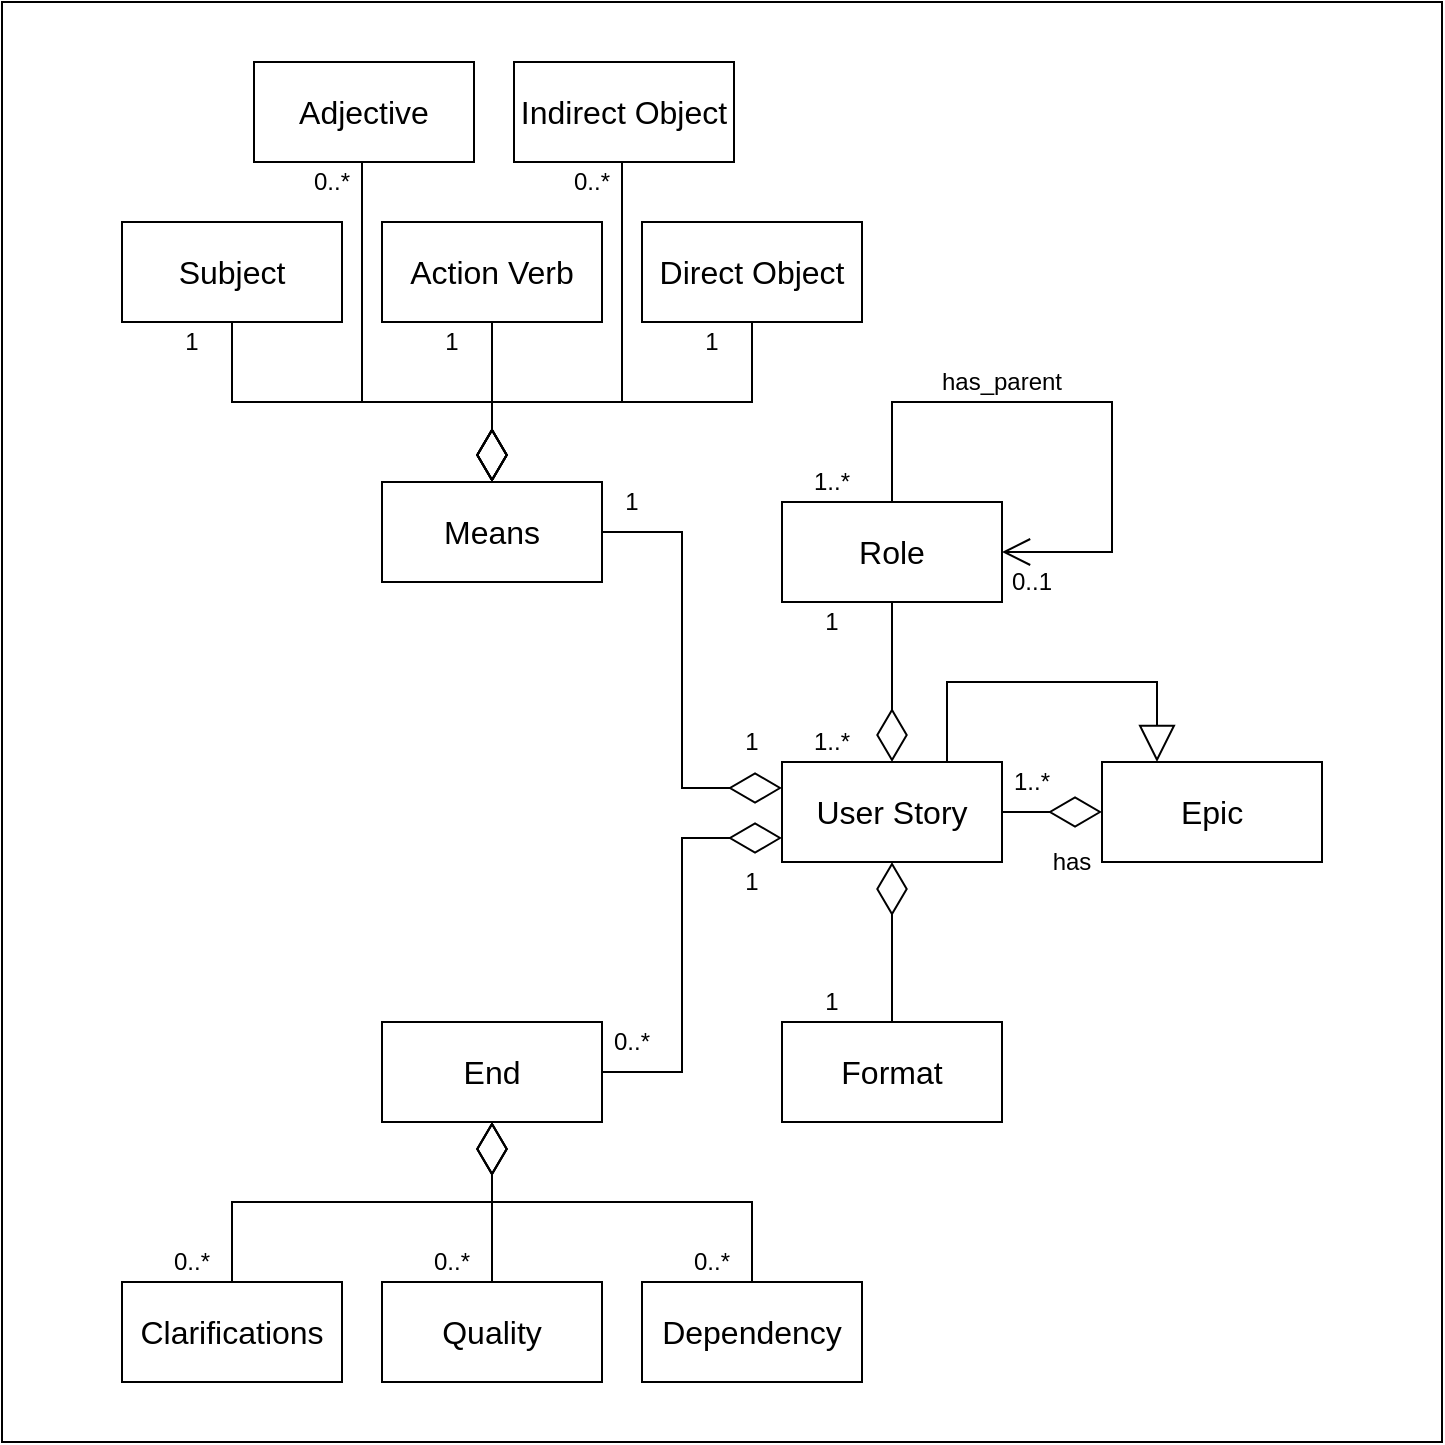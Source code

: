 <mxfile version="24.7.5">
  <diagram name="Page-1" id="-Fo1dlbDo1N7WB0hH_k0">
    <mxGraphModel dx="1500" dy="1304" grid="1" gridSize="10" guides="1" tooltips="1" connect="1" arrows="1" fold="1" page="0" pageScale="1" pageWidth="827" pageHeight="1169" math="0" shadow="0">
      <root>
        <mxCell id="0" />
        <mxCell id="1" parent="0" />
        <mxCell id="_gTd3aFsyiuUEONuVbtE-67" value="" style="whiteSpace=wrap;html=1;aspect=fixed;fontColor=default;fillColor=none;" vertex="1" parent="1">
          <mxGeometry x="210" y="-80" width="720" height="720" as="geometry" />
        </mxCell>
        <mxCell id="_gTd3aFsyiuUEONuVbtE-1" value="Adjective" style="html=1;whiteSpace=wrap;fontSize=16;" vertex="1" parent="1">
          <mxGeometry x="336" y="-50" width="110" height="50" as="geometry" />
        </mxCell>
        <mxCell id="_gTd3aFsyiuUEONuVbtE-2" value="Subject" style="html=1;whiteSpace=wrap;fontSize=16;" vertex="1" parent="1">
          <mxGeometry x="270" y="30" width="110" height="50" as="geometry" />
        </mxCell>
        <mxCell id="_gTd3aFsyiuUEONuVbtE-3" value="Action Verb" style="html=1;whiteSpace=wrap;fontSize=16;" vertex="1" parent="1">
          <mxGeometry x="400" y="30" width="110" height="50" as="geometry" />
        </mxCell>
        <mxCell id="_gTd3aFsyiuUEONuVbtE-4" value="Indirect Object" style="html=1;whiteSpace=wrap;fontSize=16;" vertex="1" parent="1">
          <mxGeometry x="466" y="-50" width="110" height="50" as="geometry" />
        </mxCell>
        <mxCell id="_gTd3aFsyiuUEONuVbtE-5" value="Direct Object" style="html=1;whiteSpace=wrap;fontSize=16;" vertex="1" parent="1">
          <mxGeometry x="530" y="30" width="110" height="50" as="geometry" />
        </mxCell>
        <mxCell id="_gTd3aFsyiuUEONuVbtE-6" value="Means" style="html=1;whiteSpace=wrap;fontSize=16;" vertex="1" parent="1">
          <mxGeometry x="400" y="160" width="110" height="50" as="geometry" />
        </mxCell>
        <mxCell id="_gTd3aFsyiuUEONuVbtE-12" value="User Story" style="html=1;whiteSpace=wrap;fontSize=16;" vertex="1" parent="1">
          <mxGeometry x="600" y="300" width="110" height="50" as="geometry" />
        </mxCell>
        <mxCell id="_gTd3aFsyiuUEONuVbtE-14" value="" style="endArrow=diamondThin;endFill=0;endSize=24;html=1;rounded=0;edgeStyle=orthogonalEdgeStyle;exitX=1;exitY=0.5;exitDx=0;exitDy=0;entryX=0;entryY=0.25;entryDx=0;entryDy=0;" edge="1" parent="1" source="_gTd3aFsyiuUEONuVbtE-6" target="_gTd3aFsyiuUEONuVbtE-12">
          <mxGeometry width="160" relative="1" as="geometry">
            <mxPoint x="480" y="330" as="sourcePoint" />
            <mxPoint x="390" y="205" as="targetPoint" />
            <Array as="points">
              <mxPoint x="550" y="185" />
              <mxPoint x="550" y="313" />
              <mxPoint x="600" y="313" />
            </Array>
          </mxGeometry>
        </mxCell>
        <mxCell id="_gTd3aFsyiuUEONuVbtE-15" value="Epic" style="html=1;whiteSpace=wrap;fontSize=16;" vertex="1" parent="1">
          <mxGeometry x="760" y="300" width="110" height="50" as="geometry" />
        </mxCell>
        <mxCell id="_gTd3aFsyiuUEONuVbtE-16" value="" style="endArrow=diamondThin;endFill=0;endSize=24;html=1;rounded=0;entryX=0;entryY=0.5;entryDx=0;entryDy=0;edgeStyle=orthogonalEdgeStyle;exitX=1;exitY=0.5;exitDx=0;exitDy=0;" edge="1" parent="1" source="_gTd3aFsyiuUEONuVbtE-12" target="_gTd3aFsyiuUEONuVbtE-15">
          <mxGeometry width="160" relative="1" as="geometry">
            <mxPoint x="720" y="440" as="sourcePoint" />
            <mxPoint x="430" y="355" as="targetPoint" />
          </mxGeometry>
        </mxCell>
        <mxCell id="_gTd3aFsyiuUEONuVbtE-17" value="Role" style="html=1;whiteSpace=wrap;fontSize=16;" vertex="1" parent="1">
          <mxGeometry x="600" y="170" width="110" height="50" as="geometry" />
        </mxCell>
        <mxCell id="_gTd3aFsyiuUEONuVbtE-18" value="Format" style="html=1;whiteSpace=wrap;fontSize=16;" vertex="1" parent="1">
          <mxGeometry x="600" y="430" width="110" height="50" as="geometry" />
        </mxCell>
        <mxCell id="_gTd3aFsyiuUEONuVbtE-19" value="" style="endArrow=diamondThin;endFill=0;endSize=24;html=1;rounded=0;edgeStyle=orthogonalEdgeStyle;exitX=0.5;exitY=1;exitDx=0;exitDy=0;entryX=0.5;entryY=0;entryDx=0;entryDy=0;" edge="1" parent="1" source="_gTd3aFsyiuUEONuVbtE-17" target="_gTd3aFsyiuUEONuVbtE-12">
          <mxGeometry width="160" relative="1" as="geometry">
            <mxPoint x="520" y="335" as="sourcePoint" />
            <mxPoint x="610" y="335" as="targetPoint" />
          </mxGeometry>
        </mxCell>
        <mxCell id="_gTd3aFsyiuUEONuVbtE-20" value="" style="endArrow=diamondThin;endFill=0;endSize=24;html=1;rounded=0;edgeStyle=orthogonalEdgeStyle;exitX=0.5;exitY=0;exitDx=0;exitDy=0;entryX=0.5;entryY=1;entryDx=0;entryDy=0;" edge="1" parent="1" source="_gTd3aFsyiuUEONuVbtE-18" target="_gTd3aFsyiuUEONuVbtE-12">
          <mxGeometry width="160" relative="1" as="geometry">
            <mxPoint x="520" y="335" as="sourcePoint" />
            <mxPoint x="610" y="335" as="targetPoint" />
          </mxGeometry>
        </mxCell>
        <mxCell id="_gTd3aFsyiuUEONuVbtE-21" value="Clarifications" style="html=1;whiteSpace=wrap;fontSize=16;" vertex="1" parent="1">
          <mxGeometry x="270" y="560" width="110" height="50" as="geometry" />
        </mxCell>
        <mxCell id="_gTd3aFsyiuUEONuVbtE-22" value="Quality" style="html=1;whiteSpace=wrap;fontSize=16;" vertex="1" parent="1">
          <mxGeometry x="400" y="560" width="110" height="50" as="geometry" />
        </mxCell>
        <mxCell id="_gTd3aFsyiuUEONuVbtE-23" value="Dependency" style="html=1;whiteSpace=wrap;fontSize=16;" vertex="1" parent="1">
          <mxGeometry x="530" y="560" width="110" height="50" as="geometry" />
        </mxCell>
        <mxCell id="_gTd3aFsyiuUEONuVbtE-24" value="End" style="html=1;whiteSpace=wrap;fontSize=16;" vertex="1" parent="1">
          <mxGeometry x="400" y="430" width="110" height="50" as="geometry" />
        </mxCell>
        <mxCell id="_gTd3aFsyiuUEONuVbtE-31" value="" style="endArrow=diamondThin;endFill=0;endSize=24;html=1;rounded=0;edgeStyle=orthogonalEdgeStyle;exitX=1;exitY=0.5;exitDx=0;exitDy=0;entryX=0;entryY=0.75;entryDx=0;entryDy=0;" edge="1" parent="1" source="_gTd3aFsyiuUEONuVbtE-24" target="_gTd3aFsyiuUEONuVbtE-12">
          <mxGeometry width="160" relative="1" as="geometry">
            <mxPoint x="490" y="195" as="sourcePoint" />
            <mxPoint x="620" y="335" as="targetPoint" />
            <Array as="points">
              <mxPoint x="550" y="455" />
              <mxPoint x="550" y="338" />
              <mxPoint x="600" y="338" />
            </Array>
          </mxGeometry>
        </mxCell>
        <mxCell id="_gTd3aFsyiuUEONuVbtE-32" value="" style="endArrow=block;endSize=16;endFill=0;html=1;rounded=0;entryX=0.25;entryY=0;entryDx=0;entryDy=0;edgeStyle=orthogonalEdgeStyle;exitX=0.75;exitY=0;exitDx=0;exitDy=0;" edge="1" parent="1" source="_gTd3aFsyiuUEONuVbtE-12" target="_gTd3aFsyiuUEONuVbtE-15">
          <mxGeometry width="160" relative="1" as="geometry">
            <mxPoint x="720" y="250" as="sourcePoint" />
            <mxPoint x="600" y="360" as="targetPoint" />
            <Array as="points">
              <mxPoint x="683" y="260" />
              <mxPoint x="787" y="260" />
            </Array>
          </mxGeometry>
        </mxCell>
        <mxCell id="_gTd3aFsyiuUEONuVbtE-33" value="" style="endArrow=open;html=1;endSize=12;startArrow=none;startSize=14;startFill=0;edgeStyle=orthogonalEdgeStyle;align=left;verticalAlign=bottom;rounded=0;exitX=0.5;exitY=0;exitDx=0;exitDy=0;entryX=1;entryY=0.5;entryDx=0;entryDy=0;" edge="1" parent="1" source="_gTd3aFsyiuUEONuVbtE-17" target="_gTd3aFsyiuUEONuVbtE-17">
          <mxGeometry x="-1" y="3" relative="1" as="geometry">
            <mxPoint x="800" y="120" as="sourcePoint" />
            <mxPoint x="820" y="200" as="targetPoint" />
            <Array as="points">
              <mxPoint x="655" y="120" />
              <mxPoint x="765" y="120" />
              <mxPoint x="765" y="195" />
            </Array>
          </mxGeometry>
        </mxCell>
        <mxCell id="_gTd3aFsyiuUEONuVbtE-36" value="1" style="text;html=1;align=center;verticalAlign=middle;whiteSpace=wrap;rounded=0;fontSize=12;" vertex="1" parent="1">
          <mxGeometry x="290" y="80" width="30" height="20" as="geometry" />
        </mxCell>
        <mxCell id="_gTd3aFsyiuUEONuVbtE-38" value="1" style="text;html=1;align=center;verticalAlign=middle;whiteSpace=wrap;rounded=0;fontSize=12;" vertex="1" parent="1">
          <mxGeometry x="420" y="80" width="30" height="20" as="geometry" />
        </mxCell>
        <mxCell id="_gTd3aFsyiuUEONuVbtE-41" value="0..*" style="text;html=1;align=center;verticalAlign=middle;whiteSpace=wrap;rounded=0;fontSize=12;" vertex="1" parent="1">
          <mxGeometry x="360" width="30" height="20" as="geometry" />
        </mxCell>
        <mxCell id="_gTd3aFsyiuUEONuVbtE-42" value="1" style="text;html=1;align=center;verticalAlign=middle;whiteSpace=wrap;rounded=0;fontSize=12;" vertex="1" parent="1">
          <mxGeometry x="550" y="80" width="30" height="20" as="geometry" />
        </mxCell>
        <mxCell id="_gTd3aFsyiuUEONuVbtE-43" value="0..*" style="text;html=1;align=center;verticalAlign=middle;whiteSpace=wrap;rounded=0;fontSize=12;" vertex="1" parent="1">
          <mxGeometry x="490" width="30" height="20" as="geometry" />
        </mxCell>
        <mxCell id="_gTd3aFsyiuUEONuVbtE-45" value="1" style="text;html=1;align=center;verticalAlign=middle;whiteSpace=wrap;rounded=0;fontSize=12;" vertex="1" parent="1">
          <mxGeometry x="510" y="160" width="30" height="20" as="geometry" />
        </mxCell>
        <mxCell id="_gTd3aFsyiuUEONuVbtE-47" value="0..*" style="text;html=1;align=center;verticalAlign=middle;whiteSpace=wrap;rounded=0;fontSize=12;" vertex="1" parent="1">
          <mxGeometry x="550" y="540" width="30" height="20" as="geometry" />
        </mxCell>
        <mxCell id="_gTd3aFsyiuUEONuVbtE-48" value="0..*" style="text;html=1;align=center;verticalAlign=middle;whiteSpace=wrap;rounded=0;fontSize=12;" vertex="1" parent="1">
          <mxGeometry x="420" y="540" width="30" height="20" as="geometry" />
        </mxCell>
        <mxCell id="_gTd3aFsyiuUEONuVbtE-49" value="0..*" style="text;html=1;align=center;verticalAlign=middle;whiteSpace=wrap;rounded=0;fontSize=12;" vertex="1" parent="1">
          <mxGeometry x="290" y="540" width="30" height="20" as="geometry" />
        </mxCell>
        <mxCell id="_gTd3aFsyiuUEONuVbtE-50" value="0..*" style="text;html=1;align=center;verticalAlign=middle;whiteSpace=wrap;rounded=0;fontSize=12;" vertex="1" parent="1">
          <mxGeometry x="510" y="430" width="30" height="20" as="geometry" />
        </mxCell>
        <mxCell id="_gTd3aFsyiuUEONuVbtE-55" value="1" style="text;html=1;align=center;verticalAlign=middle;whiteSpace=wrap;rounded=0;fontSize=12;" vertex="1" parent="1">
          <mxGeometry x="570" y="280" width="30" height="20" as="geometry" />
        </mxCell>
        <mxCell id="_gTd3aFsyiuUEONuVbtE-57" value="1" style="text;html=1;align=center;verticalAlign=middle;whiteSpace=wrap;rounded=0;fontSize=12;" vertex="1" parent="1">
          <mxGeometry x="570" y="350" width="30" height="20" as="geometry" />
        </mxCell>
        <mxCell id="_gTd3aFsyiuUEONuVbtE-58" value="1" style="text;html=1;align=center;verticalAlign=middle;whiteSpace=wrap;rounded=0;fontSize=12;" vertex="1" parent="1">
          <mxGeometry x="610" y="410" width="30" height="20" as="geometry" />
        </mxCell>
        <mxCell id="_gTd3aFsyiuUEONuVbtE-59" value="1" style="text;html=1;align=center;verticalAlign=middle;whiteSpace=wrap;rounded=0;fontSize=12;" vertex="1" parent="1">
          <mxGeometry x="610" y="220" width="30" height="20" as="geometry" />
        </mxCell>
        <mxCell id="_gTd3aFsyiuUEONuVbtE-60" value="1..*" style="text;html=1;align=center;verticalAlign=middle;whiteSpace=wrap;rounded=0;fontSize=12;" vertex="1" parent="1">
          <mxGeometry x="610" y="280" width="30" height="20" as="geometry" />
        </mxCell>
        <mxCell id="_gTd3aFsyiuUEONuVbtE-61" value="1..*" style="text;html=1;align=center;verticalAlign=middle;whiteSpace=wrap;rounded=0;fontSize=12;" vertex="1" parent="1">
          <mxGeometry x="710" y="300" width="30" height="20" as="geometry" />
        </mxCell>
        <mxCell id="_gTd3aFsyiuUEONuVbtE-63" value="has" style="text;html=1;align=center;verticalAlign=middle;whiteSpace=wrap;rounded=0;fontSize=12;" vertex="1" parent="1">
          <mxGeometry x="730" y="340" width="30" height="20" as="geometry" />
        </mxCell>
        <mxCell id="_gTd3aFsyiuUEONuVbtE-64" value="1..*" style="text;html=1;align=center;verticalAlign=middle;whiteSpace=wrap;rounded=0;fontSize=12;" vertex="1" parent="1">
          <mxGeometry x="610" y="150" width="30" height="20" as="geometry" />
        </mxCell>
        <mxCell id="_gTd3aFsyiuUEONuVbtE-65" value="0..1" style="text;html=1;align=center;verticalAlign=middle;whiteSpace=wrap;rounded=0;fontSize=12;" vertex="1" parent="1">
          <mxGeometry x="710" y="200" width="30" height="20" as="geometry" />
        </mxCell>
        <mxCell id="_gTd3aFsyiuUEONuVbtE-66" value="has_parent" style="text;html=1;align=center;verticalAlign=middle;whiteSpace=wrap;rounded=0;fontSize=12;" vertex="1" parent="1">
          <mxGeometry x="670" y="100" width="80" height="20" as="geometry" />
        </mxCell>
        <mxCell id="_gTd3aFsyiuUEONuVbtE-68" value="" style="endArrow=diamondThin;endFill=0;endSize=24;html=1;rounded=0;edgeStyle=orthogonalEdgeStyle;exitX=0.5;exitY=0;exitDx=0;exitDy=0;entryX=0.5;entryY=1;entryDx=0;entryDy=0;" edge="1" parent="1" source="_gTd3aFsyiuUEONuVbtE-21" target="_gTd3aFsyiuUEONuVbtE-24">
          <mxGeometry width="160" relative="1" as="geometry">
            <mxPoint x="665" y="440" as="sourcePoint" />
            <mxPoint x="470" y="520" as="targetPoint" />
          </mxGeometry>
        </mxCell>
        <mxCell id="_gTd3aFsyiuUEONuVbtE-69" value="" style="endArrow=diamondThin;endFill=0;endSize=24;html=1;rounded=0;edgeStyle=orthogonalEdgeStyle;entryX=0.5;entryY=1;entryDx=0;entryDy=0;exitX=0.5;exitY=0;exitDx=0;exitDy=0;" edge="1" parent="1" source="_gTd3aFsyiuUEONuVbtE-22" target="_gTd3aFsyiuUEONuVbtE-24">
          <mxGeometry width="160" relative="1" as="geometry">
            <mxPoint x="420" y="570" as="sourcePoint" />
            <mxPoint x="465" y="490" as="targetPoint" />
          </mxGeometry>
        </mxCell>
        <mxCell id="_gTd3aFsyiuUEONuVbtE-70" value="" style="endArrow=diamondThin;endFill=0;endSize=24;html=1;rounded=0;edgeStyle=orthogonalEdgeStyle;exitX=0.5;exitY=0;exitDx=0;exitDy=0;entryX=0.5;entryY=1;entryDx=0;entryDy=0;" edge="1" parent="1" source="_gTd3aFsyiuUEONuVbtE-23" target="_gTd3aFsyiuUEONuVbtE-24">
          <mxGeometry width="160" relative="1" as="geometry">
            <mxPoint x="345" y="620" as="sourcePoint" />
            <mxPoint x="475" y="500" as="targetPoint" />
          </mxGeometry>
        </mxCell>
        <mxCell id="_gTd3aFsyiuUEONuVbtE-75" value="" style="endArrow=diamondThin;endFill=0;endSize=24;html=1;rounded=0;exitX=0.5;exitY=1;exitDx=0;exitDy=0;entryX=0.5;entryY=0;entryDx=0;entryDy=0;" edge="1" parent="1" source="_gTd3aFsyiuUEONuVbtE-3" target="_gTd3aFsyiuUEONuVbtE-6">
          <mxGeometry width="160" relative="1" as="geometry">
            <mxPoint x="370" y="150" as="sourcePoint" />
            <mxPoint x="530" y="150" as="targetPoint" />
          </mxGeometry>
        </mxCell>
        <mxCell id="_gTd3aFsyiuUEONuVbtE-76" value="" style="endArrow=diamondThin;endFill=0;endSize=24;html=1;rounded=0;exitX=0.5;exitY=1;exitDx=0;exitDy=0;edgeStyle=orthogonalEdgeStyle;entryX=0.5;entryY=0;entryDx=0;entryDy=0;" edge="1" parent="1" source="_gTd3aFsyiuUEONuVbtE-2" target="_gTd3aFsyiuUEONuVbtE-6">
          <mxGeometry width="160" relative="1" as="geometry">
            <mxPoint x="465" y="90" as="sourcePoint" />
            <mxPoint x="460" y="160" as="targetPoint" />
          </mxGeometry>
        </mxCell>
        <mxCell id="_gTd3aFsyiuUEONuVbtE-77" value="" style="endArrow=diamondThin;endFill=0;endSize=24;html=1;rounded=0;exitX=0.5;exitY=1;exitDx=0;exitDy=0;edgeStyle=orthogonalEdgeStyle;entryX=0.5;entryY=0;entryDx=0;entryDy=0;" edge="1" parent="1" source="_gTd3aFsyiuUEONuVbtE-5" target="_gTd3aFsyiuUEONuVbtE-6">
          <mxGeometry width="160" relative="1" as="geometry">
            <mxPoint x="335" y="90" as="sourcePoint" />
            <mxPoint x="465" y="170" as="targetPoint" />
          </mxGeometry>
        </mxCell>
        <mxCell id="_gTd3aFsyiuUEONuVbtE-78" value="" style="endArrow=diamondThin;endFill=0;endSize=24;html=1;rounded=0;exitX=0.5;exitY=1;exitDx=0;exitDy=0;edgeStyle=orthogonalEdgeStyle;entryX=0.5;entryY=0;entryDx=0;entryDy=0;" edge="1" parent="1" source="_gTd3aFsyiuUEONuVbtE-1" target="_gTd3aFsyiuUEONuVbtE-6">
          <mxGeometry width="160" relative="1" as="geometry">
            <mxPoint x="335" y="90" as="sourcePoint" />
            <mxPoint x="465" y="170" as="targetPoint" />
            <Array as="points">
              <mxPoint x="391" />
              <mxPoint x="390" />
              <mxPoint x="390" y="120" />
              <mxPoint x="455" y="120" />
            </Array>
          </mxGeometry>
        </mxCell>
        <mxCell id="_gTd3aFsyiuUEONuVbtE-79" value="" style="endArrow=diamondThin;endFill=0;endSize=24;html=1;rounded=0;exitX=0.5;exitY=1;exitDx=0;exitDy=0;edgeStyle=orthogonalEdgeStyle;entryX=0.5;entryY=0;entryDx=0;entryDy=0;" edge="1" parent="1" source="_gTd3aFsyiuUEONuVbtE-4" target="_gTd3aFsyiuUEONuVbtE-6">
          <mxGeometry width="160" relative="1" as="geometry">
            <mxPoint x="401" y="10" as="sourcePoint" />
            <mxPoint x="465" y="170" as="targetPoint" />
            <Array as="points">
              <mxPoint x="520" />
              <mxPoint x="520" y="120" />
              <mxPoint x="455" y="120" />
            </Array>
          </mxGeometry>
        </mxCell>
      </root>
    </mxGraphModel>
  </diagram>
</mxfile>
